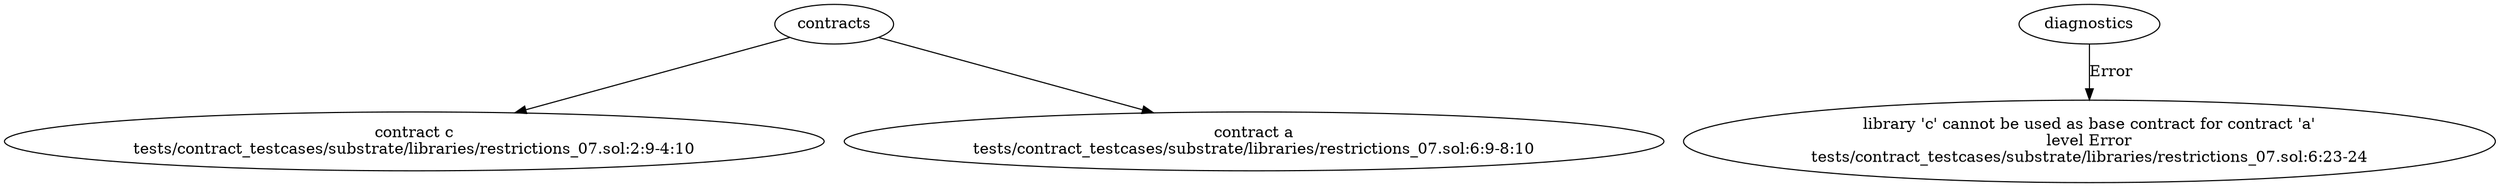 strict digraph "tests/contract_testcases/substrate/libraries/restrictions_07.sol" {
	contract [label="contract c\ntests/contract_testcases/substrate/libraries/restrictions_07.sol:2:9-4:10"]
	contract_3 [label="contract a\ntests/contract_testcases/substrate/libraries/restrictions_07.sol:6:9-8:10"]
	diagnostic [label="library 'c' cannot be used as base contract for contract 'a'\nlevel Error\ntests/contract_testcases/substrate/libraries/restrictions_07.sol:6:23-24"]
	contracts -> contract
	contracts -> contract_3
	diagnostics -> diagnostic [label="Error"]
}
